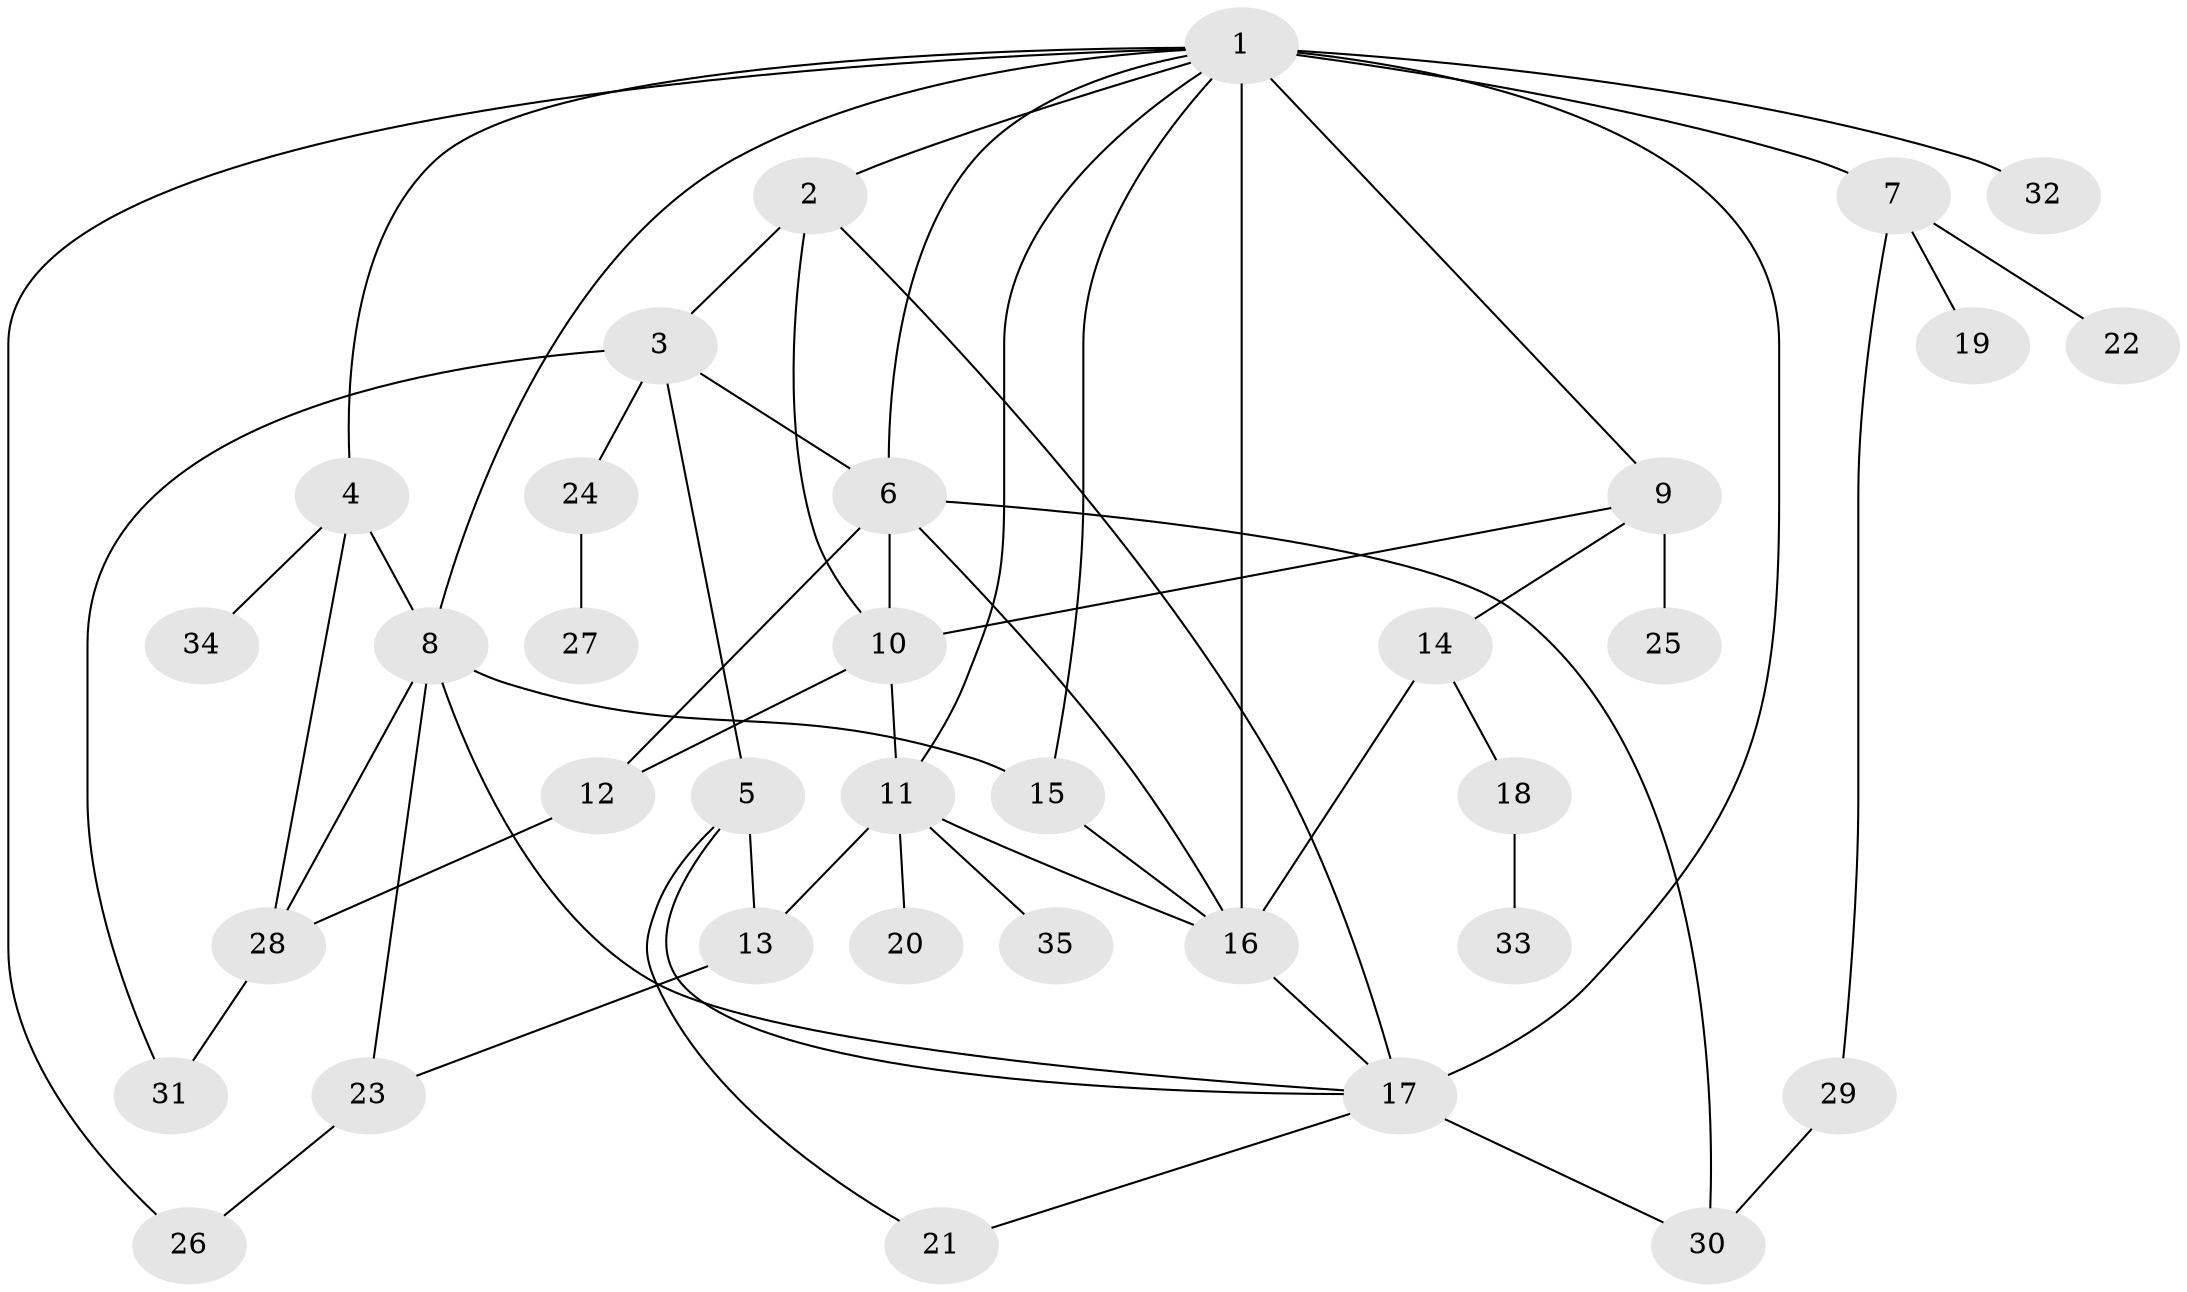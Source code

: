 // original degree distribution, {25: 0.011494252873563218, 9: 0.022988505747126436, 6: 0.011494252873563218, 4: 0.10344827586206896, 5: 0.034482758620689655, 8: 0.022988505747126436, 2: 0.12643678160919541, 1: 0.5287356321839081, 7: 0.011494252873563218, 3: 0.12643678160919541}
// Generated by graph-tools (version 1.1) at 2025/50/03/04/25 22:50:13]
// undirected, 35 vertices, 58 edges
graph export_dot {
  node [color=gray90,style=filled];
  1;
  2;
  3;
  4;
  5;
  6;
  7;
  8;
  9;
  10;
  11;
  12;
  13;
  14;
  15;
  16;
  17;
  18;
  19;
  20;
  21;
  22;
  23;
  24;
  25;
  26;
  27;
  28;
  29;
  30;
  31;
  32;
  33;
  34;
  35;
  1 -- 2 [weight=1.0];
  1 -- 4 [weight=2.0];
  1 -- 6 [weight=1.0];
  1 -- 7 [weight=1.0];
  1 -- 8 [weight=1.0];
  1 -- 9 [weight=1.0];
  1 -- 11 [weight=1.0];
  1 -- 15 [weight=1.0];
  1 -- 16 [weight=11.0];
  1 -- 17 [weight=2.0];
  1 -- 26 [weight=1.0];
  1 -- 32 [weight=1.0];
  2 -- 3 [weight=1.0];
  2 -- 10 [weight=1.0];
  2 -- 17 [weight=5.0];
  3 -- 5 [weight=1.0];
  3 -- 6 [weight=1.0];
  3 -- 24 [weight=1.0];
  3 -- 31 [weight=1.0];
  4 -- 8 [weight=1.0];
  4 -- 28 [weight=1.0];
  4 -- 34 [weight=1.0];
  5 -- 13 [weight=1.0];
  5 -- 17 [weight=1.0];
  5 -- 21 [weight=1.0];
  6 -- 10 [weight=1.0];
  6 -- 12 [weight=1.0];
  6 -- 16 [weight=1.0];
  6 -- 30 [weight=2.0];
  7 -- 19 [weight=1.0];
  7 -- 22 [weight=1.0];
  7 -- 29 [weight=1.0];
  8 -- 15 [weight=1.0];
  8 -- 17 [weight=1.0];
  8 -- 23 [weight=1.0];
  8 -- 28 [weight=1.0];
  9 -- 10 [weight=1.0];
  9 -- 14 [weight=1.0];
  9 -- 25 [weight=5.0];
  10 -- 11 [weight=1.0];
  10 -- 12 [weight=1.0];
  11 -- 13 [weight=1.0];
  11 -- 16 [weight=1.0];
  11 -- 20 [weight=1.0];
  11 -- 35 [weight=1.0];
  12 -- 28 [weight=1.0];
  13 -- 23 [weight=1.0];
  14 -- 16 [weight=1.0];
  14 -- 18 [weight=1.0];
  15 -- 16 [weight=1.0];
  16 -- 17 [weight=1.0];
  17 -- 21 [weight=1.0];
  17 -- 30 [weight=1.0];
  18 -- 33 [weight=1.0];
  23 -- 26 [weight=1.0];
  24 -- 27 [weight=1.0];
  28 -- 31 [weight=1.0];
  29 -- 30 [weight=1.0];
}
